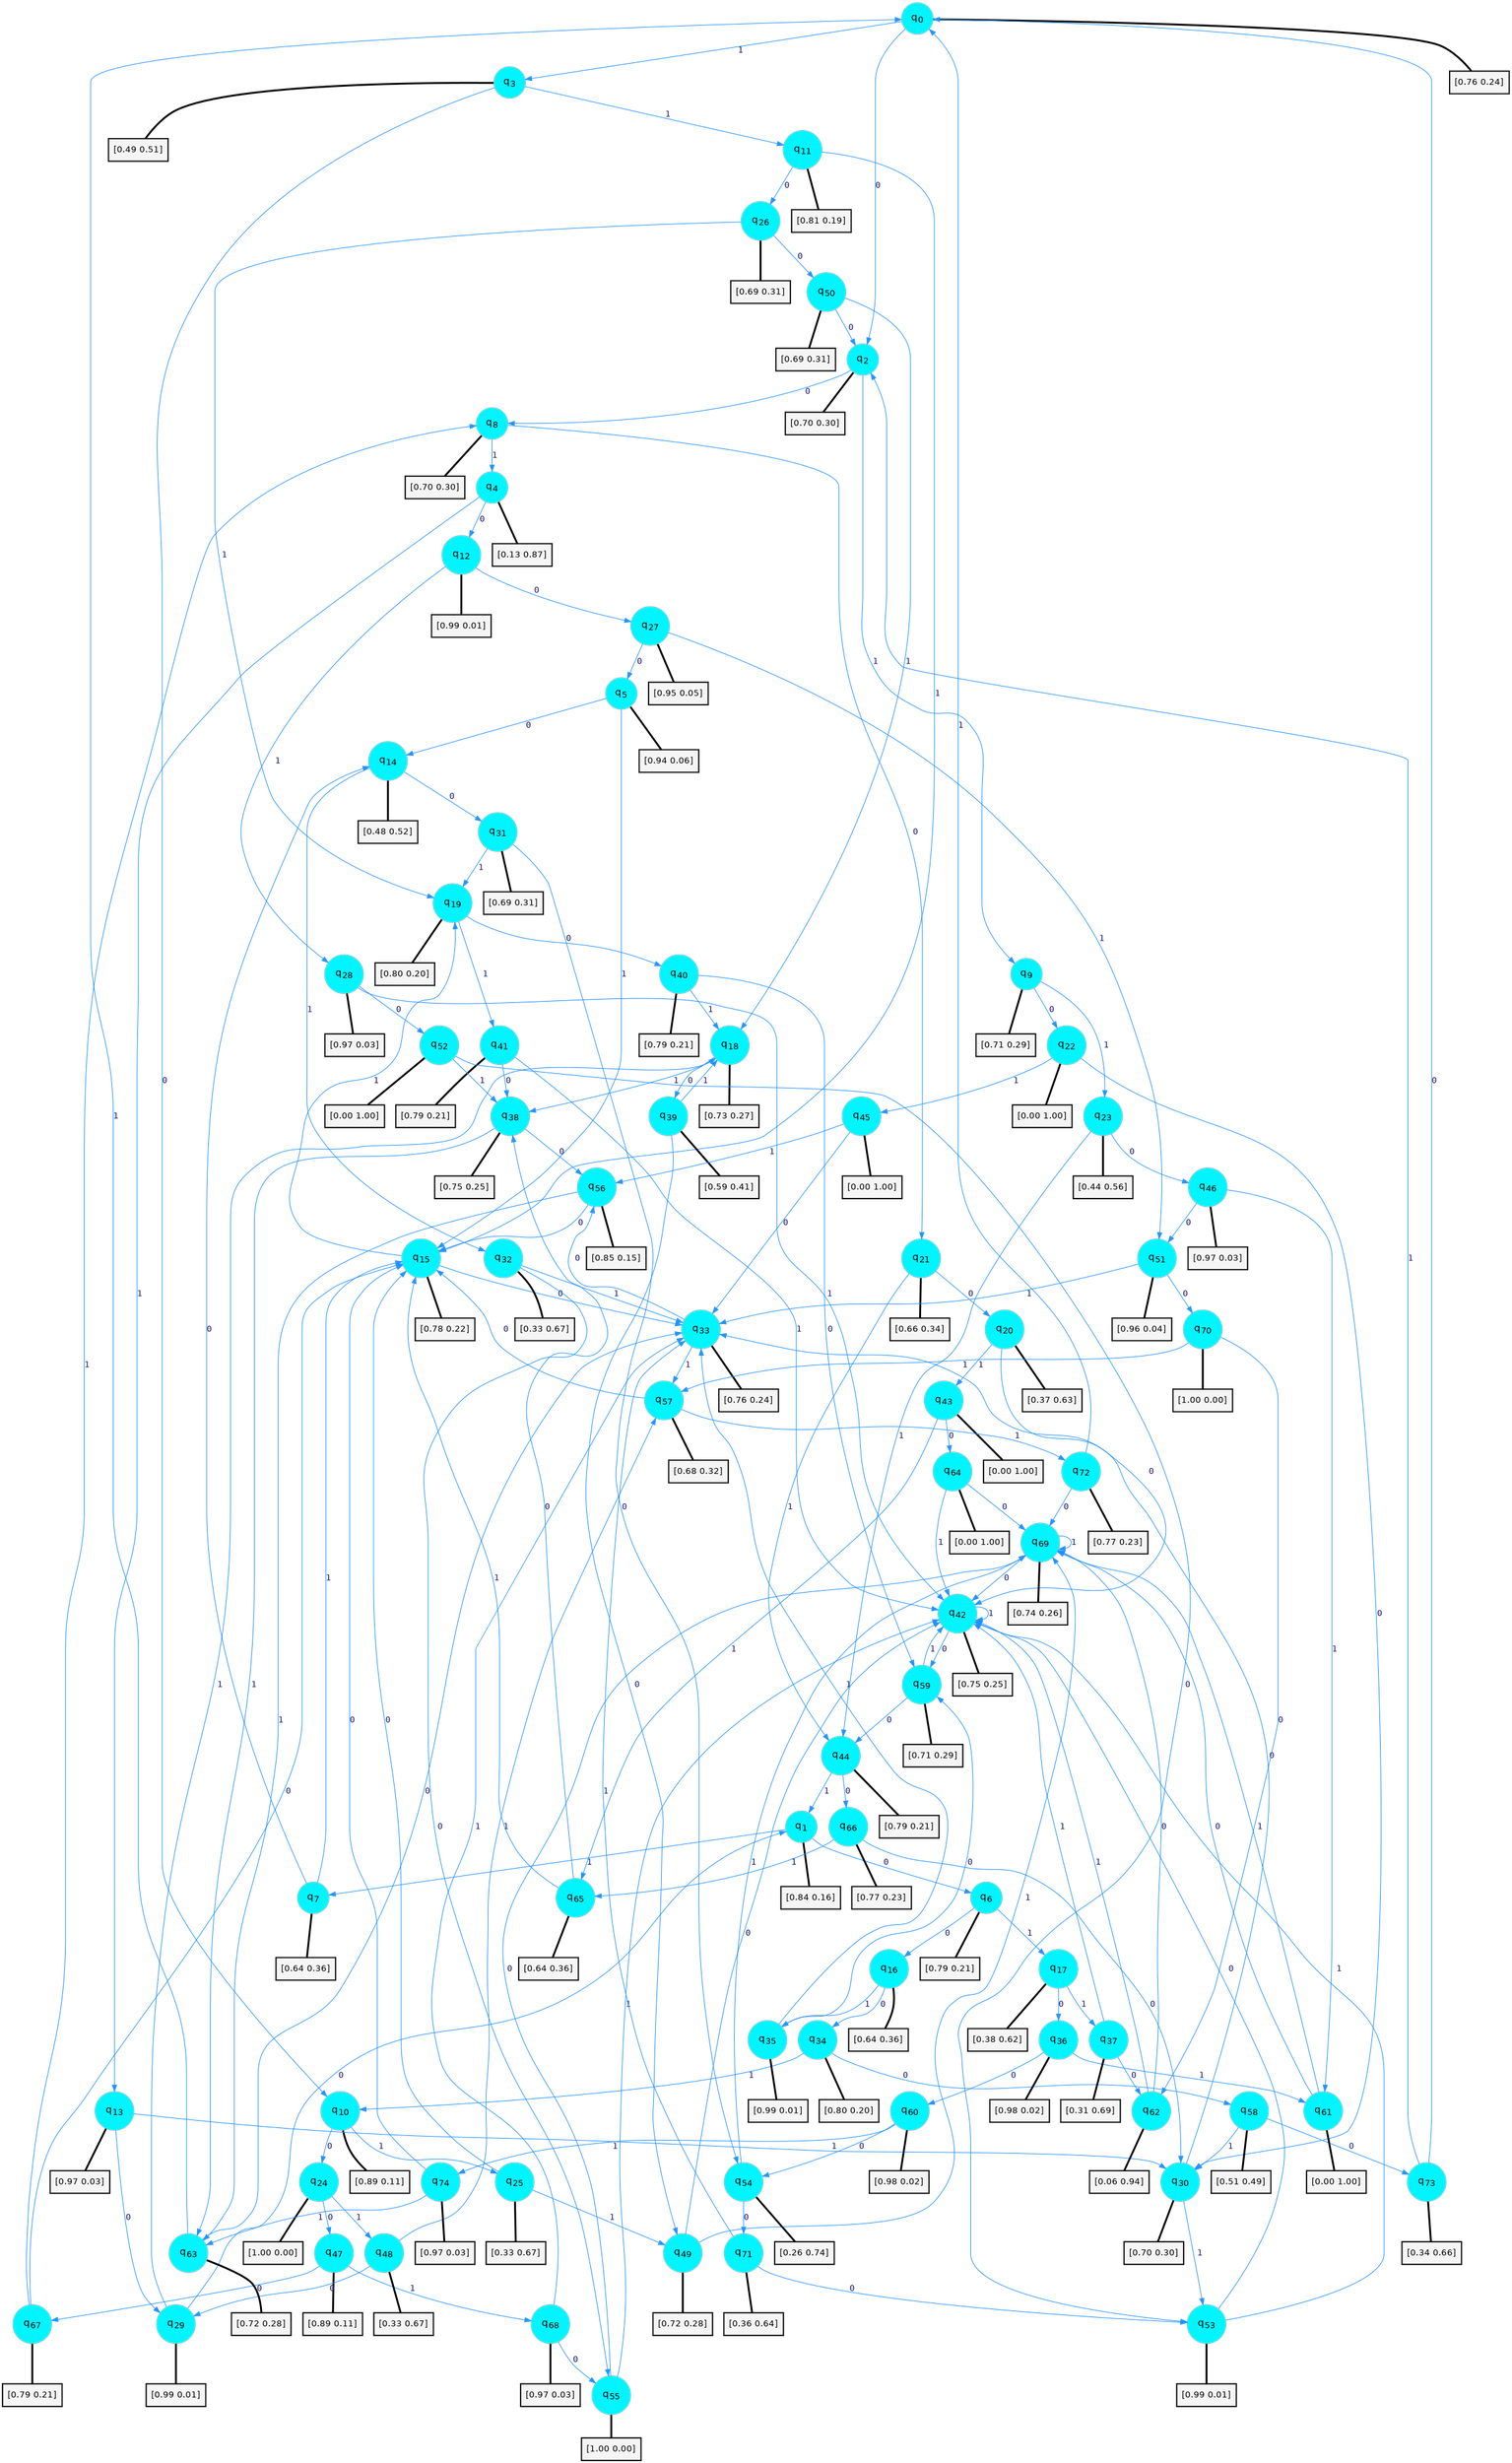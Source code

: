 digraph G {
graph [
bgcolor=transparent, dpi=300, rankdir=TD, size="40,25"];
node [
color=gray, fillcolor=turquoise1, fontcolor=black, fontname=Helvetica, fontsize=16, fontweight=bold, shape=circle, style=filled];
edge [
arrowsize=1, color=dodgerblue1, fontcolor=midnightblue, fontname=courier, fontweight=bold, penwidth=1, style=solid, weight=20];
0[label=<q<SUB>0</SUB>>];
1[label=<q<SUB>1</SUB>>];
2[label=<q<SUB>2</SUB>>];
3[label=<q<SUB>3</SUB>>];
4[label=<q<SUB>4</SUB>>];
5[label=<q<SUB>5</SUB>>];
6[label=<q<SUB>6</SUB>>];
7[label=<q<SUB>7</SUB>>];
8[label=<q<SUB>8</SUB>>];
9[label=<q<SUB>9</SUB>>];
10[label=<q<SUB>10</SUB>>];
11[label=<q<SUB>11</SUB>>];
12[label=<q<SUB>12</SUB>>];
13[label=<q<SUB>13</SUB>>];
14[label=<q<SUB>14</SUB>>];
15[label=<q<SUB>15</SUB>>];
16[label=<q<SUB>16</SUB>>];
17[label=<q<SUB>17</SUB>>];
18[label=<q<SUB>18</SUB>>];
19[label=<q<SUB>19</SUB>>];
20[label=<q<SUB>20</SUB>>];
21[label=<q<SUB>21</SUB>>];
22[label=<q<SUB>22</SUB>>];
23[label=<q<SUB>23</SUB>>];
24[label=<q<SUB>24</SUB>>];
25[label=<q<SUB>25</SUB>>];
26[label=<q<SUB>26</SUB>>];
27[label=<q<SUB>27</SUB>>];
28[label=<q<SUB>28</SUB>>];
29[label=<q<SUB>29</SUB>>];
30[label=<q<SUB>30</SUB>>];
31[label=<q<SUB>31</SUB>>];
32[label=<q<SUB>32</SUB>>];
33[label=<q<SUB>33</SUB>>];
34[label=<q<SUB>34</SUB>>];
35[label=<q<SUB>35</SUB>>];
36[label=<q<SUB>36</SUB>>];
37[label=<q<SUB>37</SUB>>];
38[label=<q<SUB>38</SUB>>];
39[label=<q<SUB>39</SUB>>];
40[label=<q<SUB>40</SUB>>];
41[label=<q<SUB>41</SUB>>];
42[label=<q<SUB>42</SUB>>];
43[label=<q<SUB>43</SUB>>];
44[label=<q<SUB>44</SUB>>];
45[label=<q<SUB>45</SUB>>];
46[label=<q<SUB>46</SUB>>];
47[label=<q<SUB>47</SUB>>];
48[label=<q<SUB>48</SUB>>];
49[label=<q<SUB>49</SUB>>];
50[label=<q<SUB>50</SUB>>];
51[label=<q<SUB>51</SUB>>];
52[label=<q<SUB>52</SUB>>];
53[label=<q<SUB>53</SUB>>];
54[label=<q<SUB>54</SUB>>];
55[label=<q<SUB>55</SUB>>];
56[label=<q<SUB>56</SUB>>];
57[label=<q<SUB>57</SUB>>];
58[label=<q<SUB>58</SUB>>];
59[label=<q<SUB>59</SUB>>];
60[label=<q<SUB>60</SUB>>];
61[label=<q<SUB>61</SUB>>];
62[label=<q<SUB>62</SUB>>];
63[label=<q<SUB>63</SUB>>];
64[label=<q<SUB>64</SUB>>];
65[label=<q<SUB>65</SUB>>];
66[label=<q<SUB>66</SUB>>];
67[label=<q<SUB>67</SUB>>];
68[label=<q<SUB>68</SUB>>];
69[label=<q<SUB>69</SUB>>];
70[label=<q<SUB>70</SUB>>];
71[label=<q<SUB>71</SUB>>];
72[label=<q<SUB>72</SUB>>];
73[label=<q<SUB>73</SUB>>];
74[label=<q<SUB>74</SUB>>];
75[label="[0.76 0.24]", shape=box,fontcolor=black, fontname=Helvetica, fontsize=14, penwidth=2, fillcolor=whitesmoke,color=black];
76[label="[0.84 0.16]", shape=box,fontcolor=black, fontname=Helvetica, fontsize=14, penwidth=2, fillcolor=whitesmoke,color=black];
77[label="[0.70 0.30]", shape=box,fontcolor=black, fontname=Helvetica, fontsize=14, penwidth=2, fillcolor=whitesmoke,color=black];
78[label="[0.49 0.51]", shape=box,fontcolor=black, fontname=Helvetica, fontsize=14, penwidth=2, fillcolor=whitesmoke,color=black];
79[label="[0.13 0.87]", shape=box,fontcolor=black, fontname=Helvetica, fontsize=14, penwidth=2, fillcolor=whitesmoke,color=black];
80[label="[0.94 0.06]", shape=box,fontcolor=black, fontname=Helvetica, fontsize=14, penwidth=2, fillcolor=whitesmoke,color=black];
81[label="[0.79 0.21]", shape=box,fontcolor=black, fontname=Helvetica, fontsize=14, penwidth=2, fillcolor=whitesmoke,color=black];
82[label="[0.64 0.36]", shape=box,fontcolor=black, fontname=Helvetica, fontsize=14, penwidth=2, fillcolor=whitesmoke,color=black];
83[label="[0.70 0.30]", shape=box,fontcolor=black, fontname=Helvetica, fontsize=14, penwidth=2, fillcolor=whitesmoke,color=black];
84[label="[0.71 0.29]", shape=box,fontcolor=black, fontname=Helvetica, fontsize=14, penwidth=2, fillcolor=whitesmoke,color=black];
85[label="[0.89 0.11]", shape=box,fontcolor=black, fontname=Helvetica, fontsize=14, penwidth=2, fillcolor=whitesmoke,color=black];
86[label="[0.81 0.19]", shape=box,fontcolor=black, fontname=Helvetica, fontsize=14, penwidth=2, fillcolor=whitesmoke,color=black];
87[label="[0.99 0.01]", shape=box,fontcolor=black, fontname=Helvetica, fontsize=14, penwidth=2, fillcolor=whitesmoke,color=black];
88[label="[0.97 0.03]", shape=box,fontcolor=black, fontname=Helvetica, fontsize=14, penwidth=2, fillcolor=whitesmoke,color=black];
89[label="[0.48 0.52]", shape=box,fontcolor=black, fontname=Helvetica, fontsize=14, penwidth=2, fillcolor=whitesmoke,color=black];
90[label="[0.78 0.22]", shape=box,fontcolor=black, fontname=Helvetica, fontsize=14, penwidth=2, fillcolor=whitesmoke,color=black];
91[label="[0.64 0.36]", shape=box,fontcolor=black, fontname=Helvetica, fontsize=14, penwidth=2, fillcolor=whitesmoke,color=black];
92[label="[0.38 0.62]", shape=box,fontcolor=black, fontname=Helvetica, fontsize=14, penwidth=2, fillcolor=whitesmoke,color=black];
93[label="[0.73 0.27]", shape=box,fontcolor=black, fontname=Helvetica, fontsize=14, penwidth=2, fillcolor=whitesmoke,color=black];
94[label="[0.80 0.20]", shape=box,fontcolor=black, fontname=Helvetica, fontsize=14, penwidth=2, fillcolor=whitesmoke,color=black];
95[label="[0.37 0.63]", shape=box,fontcolor=black, fontname=Helvetica, fontsize=14, penwidth=2, fillcolor=whitesmoke,color=black];
96[label="[0.66 0.34]", shape=box,fontcolor=black, fontname=Helvetica, fontsize=14, penwidth=2, fillcolor=whitesmoke,color=black];
97[label="[0.00 1.00]", shape=box,fontcolor=black, fontname=Helvetica, fontsize=14, penwidth=2, fillcolor=whitesmoke,color=black];
98[label="[0.44 0.56]", shape=box,fontcolor=black, fontname=Helvetica, fontsize=14, penwidth=2, fillcolor=whitesmoke,color=black];
99[label="[1.00 0.00]", shape=box,fontcolor=black, fontname=Helvetica, fontsize=14, penwidth=2, fillcolor=whitesmoke,color=black];
100[label="[0.33 0.67]", shape=box,fontcolor=black, fontname=Helvetica, fontsize=14, penwidth=2, fillcolor=whitesmoke,color=black];
101[label="[0.69 0.31]", shape=box,fontcolor=black, fontname=Helvetica, fontsize=14, penwidth=2, fillcolor=whitesmoke,color=black];
102[label="[0.95 0.05]", shape=box,fontcolor=black, fontname=Helvetica, fontsize=14, penwidth=2, fillcolor=whitesmoke,color=black];
103[label="[0.97 0.03]", shape=box,fontcolor=black, fontname=Helvetica, fontsize=14, penwidth=2, fillcolor=whitesmoke,color=black];
104[label="[0.99 0.01]", shape=box,fontcolor=black, fontname=Helvetica, fontsize=14, penwidth=2, fillcolor=whitesmoke,color=black];
105[label="[0.70 0.30]", shape=box,fontcolor=black, fontname=Helvetica, fontsize=14, penwidth=2, fillcolor=whitesmoke,color=black];
106[label="[0.69 0.31]", shape=box,fontcolor=black, fontname=Helvetica, fontsize=14, penwidth=2, fillcolor=whitesmoke,color=black];
107[label="[0.33 0.67]", shape=box,fontcolor=black, fontname=Helvetica, fontsize=14, penwidth=2, fillcolor=whitesmoke,color=black];
108[label="[0.76 0.24]", shape=box,fontcolor=black, fontname=Helvetica, fontsize=14, penwidth=2, fillcolor=whitesmoke,color=black];
109[label="[0.80 0.20]", shape=box,fontcolor=black, fontname=Helvetica, fontsize=14, penwidth=2, fillcolor=whitesmoke,color=black];
110[label="[0.99 0.01]", shape=box,fontcolor=black, fontname=Helvetica, fontsize=14, penwidth=2, fillcolor=whitesmoke,color=black];
111[label="[0.98 0.02]", shape=box,fontcolor=black, fontname=Helvetica, fontsize=14, penwidth=2, fillcolor=whitesmoke,color=black];
112[label="[0.31 0.69]", shape=box,fontcolor=black, fontname=Helvetica, fontsize=14, penwidth=2, fillcolor=whitesmoke,color=black];
113[label="[0.75 0.25]", shape=box,fontcolor=black, fontname=Helvetica, fontsize=14, penwidth=2, fillcolor=whitesmoke,color=black];
114[label="[0.59 0.41]", shape=box,fontcolor=black, fontname=Helvetica, fontsize=14, penwidth=2, fillcolor=whitesmoke,color=black];
115[label="[0.79 0.21]", shape=box,fontcolor=black, fontname=Helvetica, fontsize=14, penwidth=2, fillcolor=whitesmoke,color=black];
116[label="[0.79 0.21]", shape=box,fontcolor=black, fontname=Helvetica, fontsize=14, penwidth=2, fillcolor=whitesmoke,color=black];
117[label="[0.75 0.25]", shape=box,fontcolor=black, fontname=Helvetica, fontsize=14, penwidth=2, fillcolor=whitesmoke,color=black];
118[label="[0.00 1.00]", shape=box,fontcolor=black, fontname=Helvetica, fontsize=14, penwidth=2, fillcolor=whitesmoke,color=black];
119[label="[0.79 0.21]", shape=box,fontcolor=black, fontname=Helvetica, fontsize=14, penwidth=2, fillcolor=whitesmoke,color=black];
120[label="[0.00 1.00]", shape=box,fontcolor=black, fontname=Helvetica, fontsize=14, penwidth=2, fillcolor=whitesmoke,color=black];
121[label="[0.97 0.03]", shape=box,fontcolor=black, fontname=Helvetica, fontsize=14, penwidth=2, fillcolor=whitesmoke,color=black];
122[label="[0.89 0.11]", shape=box,fontcolor=black, fontname=Helvetica, fontsize=14, penwidth=2, fillcolor=whitesmoke,color=black];
123[label="[0.33 0.67]", shape=box,fontcolor=black, fontname=Helvetica, fontsize=14, penwidth=2, fillcolor=whitesmoke,color=black];
124[label="[0.72 0.28]", shape=box,fontcolor=black, fontname=Helvetica, fontsize=14, penwidth=2, fillcolor=whitesmoke,color=black];
125[label="[0.69 0.31]", shape=box,fontcolor=black, fontname=Helvetica, fontsize=14, penwidth=2, fillcolor=whitesmoke,color=black];
126[label="[0.96 0.04]", shape=box,fontcolor=black, fontname=Helvetica, fontsize=14, penwidth=2, fillcolor=whitesmoke,color=black];
127[label="[0.00 1.00]", shape=box,fontcolor=black, fontname=Helvetica, fontsize=14, penwidth=2, fillcolor=whitesmoke,color=black];
128[label="[0.99 0.01]", shape=box,fontcolor=black, fontname=Helvetica, fontsize=14, penwidth=2, fillcolor=whitesmoke,color=black];
129[label="[0.26 0.74]", shape=box,fontcolor=black, fontname=Helvetica, fontsize=14, penwidth=2, fillcolor=whitesmoke,color=black];
130[label="[1.00 0.00]", shape=box,fontcolor=black, fontname=Helvetica, fontsize=14, penwidth=2, fillcolor=whitesmoke,color=black];
131[label="[0.85 0.15]", shape=box,fontcolor=black, fontname=Helvetica, fontsize=14, penwidth=2, fillcolor=whitesmoke,color=black];
132[label="[0.68 0.32]", shape=box,fontcolor=black, fontname=Helvetica, fontsize=14, penwidth=2, fillcolor=whitesmoke,color=black];
133[label="[0.51 0.49]", shape=box,fontcolor=black, fontname=Helvetica, fontsize=14, penwidth=2, fillcolor=whitesmoke,color=black];
134[label="[0.71 0.29]", shape=box,fontcolor=black, fontname=Helvetica, fontsize=14, penwidth=2, fillcolor=whitesmoke,color=black];
135[label="[0.98 0.02]", shape=box,fontcolor=black, fontname=Helvetica, fontsize=14, penwidth=2, fillcolor=whitesmoke,color=black];
136[label="[0.00 1.00]", shape=box,fontcolor=black, fontname=Helvetica, fontsize=14, penwidth=2, fillcolor=whitesmoke,color=black];
137[label="[0.06 0.94]", shape=box,fontcolor=black, fontname=Helvetica, fontsize=14, penwidth=2, fillcolor=whitesmoke,color=black];
138[label="[0.72 0.28]", shape=box,fontcolor=black, fontname=Helvetica, fontsize=14, penwidth=2, fillcolor=whitesmoke,color=black];
139[label="[0.00 1.00]", shape=box,fontcolor=black, fontname=Helvetica, fontsize=14, penwidth=2, fillcolor=whitesmoke,color=black];
140[label="[0.64 0.36]", shape=box,fontcolor=black, fontname=Helvetica, fontsize=14, penwidth=2, fillcolor=whitesmoke,color=black];
141[label="[0.77 0.23]", shape=box,fontcolor=black, fontname=Helvetica, fontsize=14, penwidth=2, fillcolor=whitesmoke,color=black];
142[label="[0.79 0.21]", shape=box,fontcolor=black, fontname=Helvetica, fontsize=14, penwidth=2, fillcolor=whitesmoke,color=black];
143[label="[0.97 0.03]", shape=box,fontcolor=black, fontname=Helvetica, fontsize=14, penwidth=2, fillcolor=whitesmoke,color=black];
144[label="[0.74 0.26]", shape=box,fontcolor=black, fontname=Helvetica, fontsize=14, penwidth=2, fillcolor=whitesmoke,color=black];
145[label="[1.00 0.00]", shape=box,fontcolor=black, fontname=Helvetica, fontsize=14, penwidth=2, fillcolor=whitesmoke,color=black];
146[label="[0.36 0.64]", shape=box,fontcolor=black, fontname=Helvetica, fontsize=14, penwidth=2, fillcolor=whitesmoke,color=black];
147[label="[0.77 0.23]", shape=box,fontcolor=black, fontname=Helvetica, fontsize=14, penwidth=2, fillcolor=whitesmoke,color=black];
148[label="[0.34 0.66]", shape=box,fontcolor=black, fontname=Helvetica, fontsize=14, penwidth=2, fillcolor=whitesmoke,color=black];
149[label="[0.97 0.03]", shape=box,fontcolor=black, fontname=Helvetica, fontsize=14, penwidth=2, fillcolor=whitesmoke,color=black];
0->2 [label=0];
0->3 [label=1];
0->75 [arrowhead=none, penwidth=3,color=black];
1->6 [label=0];
1->7 [label=1];
1->76 [arrowhead=none, penwidth=3,color=black];
2->8 [label=0];
2->9 [label=1];
2->77 [arrowhead=none, penwidth=3,color=black];
3->10 [label=0];
3->11 [label=1];
3->78 [arrowhead=none, penwidth=3,color=black];
4->12 [label=0];
4->13 [label=1];
4->79 [arrowhead=none, penwidth=3,color=black];
5->14 [label=0];
5->15 [label=1];
5->80 [arrowhead=none, penwidth=3,color=black];
6->16 [label=0];
6->17 [label=1];
6->81 [arrowhead=none, penwidth=3,color=black];
7->14 [label=0];
7->15 [label=1];
7->82 [arrowhead=none, penwidth=3,color=black];
8->21 [label=0];
8->4 [label=1];
8->83 [arrowhead=none, penwidth=3,color=black];
9->22 [label=0];
9->23 [label=1];
9->84 [arrowhead=none, penwidth=3,color=black];
10->24 [label=0];
10->25 [label=1];
10->85 [arrowhead=none, penwidth=3,color=black];
11->26 [label=0];
11->15 [label=1];
11->86 [arrowhead=none, penwidth=3,color=black];
12->27 [label=0];
12->28 [label=1];
12->87 [arrowhead=none, penwidth=3,color=black];
13->29 [label=0];
13->30 [label=1];
13->88 [arrowhead=none, penwidth=3,color=black];
14->31 [label=0];
14->32 [label=1];
14->89 [arrowhead=none, penwidth=3,color=black];
15->33 [label=0];
15->19 [label=1];
15->90 [arrowhead=none, penwidth=3,color=black];
16->34 [label=0];
16->35 [label=1];
16->91 [arrowhead=none, penwidth=3,color=black];
17->36 [label=0];
17->37 [label=1];
17->92 [arrowhead=none, penwidth=3,color=black];
18->39 [label=0];
18->38 [label=1];
18->93 [arrowhead=none, penwidth=3,color=black];
19->40 [label=0];
19->41 [label=1];
19->94 [arrowhead=none, penwidth=3,color=black];
20->42 [label=0];
20->43 [label=1];
20->95 [arrowhead=none, penwidth=3,color=black];
21->20 [label=0];
21->44 [label=1];
21->96 [arrowhead=none, penwidth=3,color=black];
22->30 [label=0];
22->45 [label=1];
22->97 [arrowhead=none, penwidth=3,color=black];
23->46 [label=0];
23->44 [label=1];
23->98 [arrowhead=none, penwidth=3,color=black];
24->47 [label=0];
24->48 [label=1];
24->99 [arrowhead=none, penwidth=3,color=black];
25->15 [label=0];
25->49 [label=1];
25->100 [arrowhead=none, penwidth=3,color=black];
26->50 [label=0];
26->19 [label=1];
26->101 [arrowhead=none, penwidth=3,color=black];
27->5 [label=0];
27->51 [label=1];
27->102 [arrowhead=none, penwidth=3,color=black];
28->52 [label=0];
28->42 [label=1];
28->103 [arrowhead=none, penwidth=3,color=black];
29->1 [label=0];
29->18 [label=1];
29->104 [arrowhead=none, penwidth=3,color=black];
30->33 [label=0];
30->53 [label=1];
30->105 [arrowhead=none, penwidth=3,color=black];
31->54 [label=0];
31->19 [label=1];
31->106 [arrowhead=none, penwidth=3,color=black];
32->55 [label=0];
32->33 [label=1];
32->107 [arrowhead=none, penwidth=3,color=black];
33->56 [label=0];
33->57 [label=1];
33->108 [arrowhead=none, penwidth=3,color=black];
34->58 [label=0];
34->10 [label=1];
34->109 [arrowhead=none, penwidth=3,color=black];
35->59 [label=0];
35->33 [label=1];
35->110 [arrowhead=none, penwidth=3,color=black];
36->60 [label=0];
36->61 [label=1];
36->111 [arrowhead=none, penwidth=3,color=black];
37->62 [label=0];
37->42 [label=1];
37->112 [arrowhead=none, penwidth=3,color=black];
38->56 [label=0];
38->63 [label=1];
38->113 [arrowhead=none, penwidth=3,color=black];
39->49 [label=0];
39->18 [label=1];
39->114 [arrowhead=none, penwidth=3,color=black];
40->59 [label=0];
40->18 [label=1];
40->115 [arrowhead=none, penwidth=3,color=black];
41->38 [label=0];
41->42 [label=1];
41->116 [arrowhead=none, penwidth=3,color=black];
42->59 [label=0];
42->42 [label=1];
42->117 [arrowhead=none, penwidth=3,color=black];
43->64 [label=0];
43->65 [label=1];
43->118 [arrowhead=none, penwidth=3,color=black];
44->66 [label=0];
44->1 [label=1];
44->119 [arrowhead=none, penwidth=3,color=black];
45->33 [label=0];
45->56 [label=1];
45->120 [arrowhead=none, penwidth=3,color=black];
46->51 [label=0];
46->61 [label=1];
46->121 [arrowhead=none, penwidth=3,color=black];
47->67 [label=0];
47->68 [label=1];
47->122 [arrowhead=none, penwidth=3,color=black];
48->29 [label=0];
48->57 [label=1];
48->123 [arrowhead=none, penwidth=3,color=black];
49->42 [label=0];
49->69 [label=1];
49->124 [arrowhead=none, penwidth=3,color=black];
50->2 [label=0];
50->18 [label=1];
50->125 [arrowhead=none, penwidth=3,color=black];
51->70 [label=0];
51->33 [label=1];
51->126 [arrowhead=none, penwidth=3,color=black];
52->53 [label=0];
52->38 [label=1];
52->127 [arrowhead=none, penwidth=3,color=black];
53->42 [label=0];
53->42 [label=1];
53->128 [arrowhead=none, penwidth=3,color=black];
54->71 [label=0];
54->69 [label=1];
54->129 [arrowhead=none, penwidth=3,color=black];
55->69 [label=0];
55->42 [label=1];
55->130 [arrowhead=none, penwidth=3,color=black];
56->15 [label=0];
56->63 [label=1];
56->131 [arrowhead=none, penwidth=3,color=black];
57->15 [label=0];
57->72 [label=1];
57->132 [arrowhead=none, penwidth=3,color=black];
58->73 [label=0];
58->30 [label=1];
58->133 [arrowhead=none, penwidth=3,color=black];
59->44 [label=0];
59->42 [label=1];
59->134 [arrowhead=none, penwidth=3,color=black];
60->54 [label=0];
60->74 [label=1];
60->135 [arrowhead=none, penwidth=3,color=black];
61->69 [label=0];
61->69 [label=1];
61->136 [arrowhead=none, penwidth=3,color=black];
62->69 [label=0];
62->42 [label=1];
62->137 [arrowhead=none, penwidth=3,color=black];
63->33 [label=0];
63->0 [label=1];
63->138 [arrowhead=none, penwidth=3,color=black];
64->69 [label=0];
64->42 [label=1];
64->139 [arrowhead=none, penwidth=3,color=black];
65->38 [label=0];
65->15 [label=1];
65->140 [arrowhead=none, penwidth=3,color=black];
66->30 [label=0];
66->65 [label=1];
66->141 [arrowhead=none, penwidth=3,color=black];
67->15 [label=0];
67->8 [label=1];
67->142 [arrowhead=none, penwidth=3,color=black];
68->55 [label=0];
68->33 [label=1];
68->143 [arrowhead=none, penwidth=3,color=black];
69->42 [label=0];
69->69 [label=1];
69->144 [arrowhead=none, penwidth=3,color=black];
70->62 [label=0];
70->57 [label=1];
70->145 [arrowhead=none, penwidth=3,color=black];
71->53 [label=0];
71->33 [label=1];
71->146 [arrowhead=none, penwidth=3,color=black];
72->69 [label=0];
72->0 [label=1];
72->147 [arrowhead=none, penwidth=3,color=black];
73->0 [label=0];
73->2 [label=1];
73->148 [arrowhead=none, penwidth=3,color=black];
74->15 [label=0];
74->63 [label=1];
74->149 [arrowhead=none, penwidth=3,color=black];
}
